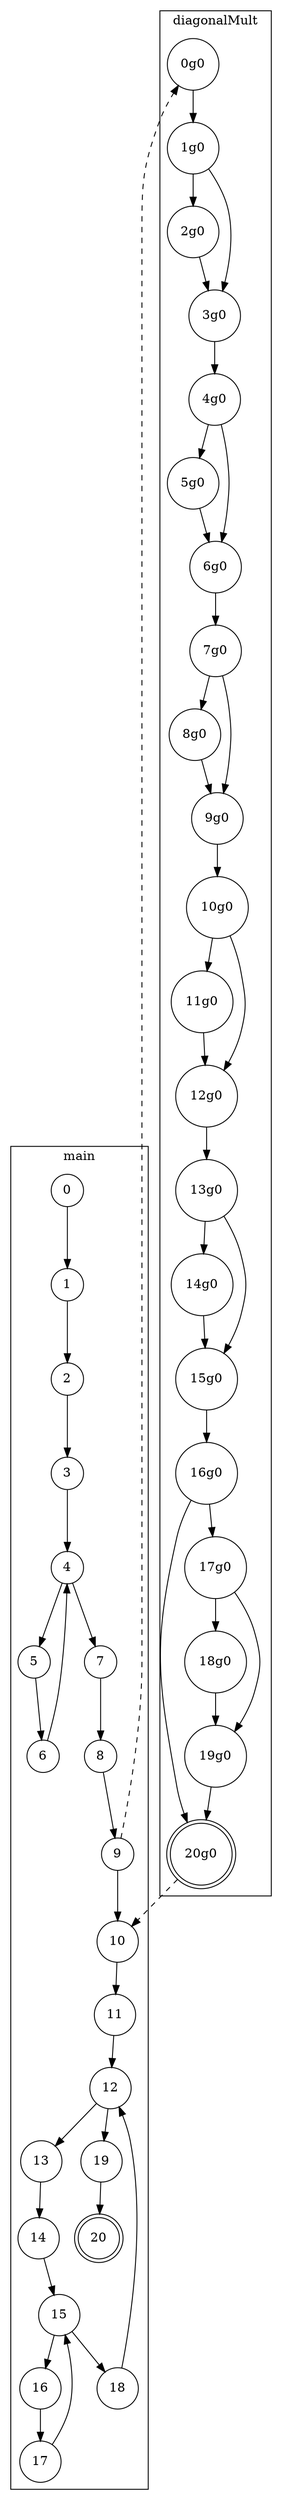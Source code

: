 digraph CFG{
	subgraph cluster_0{
		node [shape = doublecircle] "20";
		node [shape = circle];
		label = "main";
		color=black
		"0" -> "1"; /*exprStmt*/
		"1" -> "2"; /*exprStmt*/
		"2" -> "3"; /*beforeloop*/
		"3" -> "4"; /*loop*/
		"4" -> "5"; /*exprStmt*/
		"5" -> "6"; /*loopend*/
		"6" -> "4"; /*loopend*/
		"4" -> "7"; /*exprStmt*/
		"7" -> "8"; /*exprStmt*/
		"8" -> "9"; /*exprStmt*/
		"9" -> "10"; /*exprStmt*/
		"10" -> "11"; /*beforeloop*/
		"11" -> "12"; /*loop*/
		"12" -> "13"; /*declStmt*/
		"13" -> "14"; /*beforeloop*/
		"14" -> "15"; /*loop*/
		"15" -> "16"; /*exprStmt*/
		"16" -> "17"; /*loopend*/
		"17" -> "15"; /*loopend*/
		"15" -> "18"; /*loopend*/
		"18" -> "12"; /*loopend*/
		"12" -> "19"; /*exprStmt*/
		"19" -> "20"; /*exprStmt*/
	}
	subgraph cluster_1{
		node [shape = doublecircle] "20g0";
		node [shape = circle];
		label = "diagonalMult";
		color=black
		"0g0" -> "1g0"; /*if*/
		"1g0" -> "2g0"; /*then*/
		"2g0" -> "3g0"; /*ifend*/
		"1g0" -> "3g0";/*ifend*/
		"3g0" -> "4g0"; /*if*/
		"4g0" -> "5g0"; /*then*/
		"5g0" -> "6g0"; /*ifend*/
		"4g0" -> "6g0";/*ifend*/
		"6g0" -> "7g0"; /*if*/
		"7g0" -> "8g0"; /*then*/
		"8g0" -> "9g0"; /*ifend*/
		"7g0" -> "9g0";/*ifend*/
		"9g0" -> "10g0"; /*if*/
		"10g0" -> "11g0"; /*then*/
		"11g0" -> "12g0"; /*ifend*/
		"10g0" -> "12g0";/*ifend*/
		"12g0" -> "13g0"; /*if*/
		"13g0" -> "14g0"; /*then*/
		"14g0" -> "15g0"; /*ifend*/
		"13g0" -> "15g0";/*ifend*/
		"15g0" -> "16g0"; /*if*/
		"16g0" -> "17g0"; /*if*/
		"17g0" -> "18g0"; /*then*/
		"18g0" -> "19g0"; /*ifend*/
		"17g0" -> "19g0";/*ifend*/
		"19g0" -> "20g0"; /*ifend*/
		"16g0" -> "20g0";/*ifend*/
	}
	"9" -> "0g0" [ style=dashed ];
	"20g0" -> "10" [ style=dashed ];
}